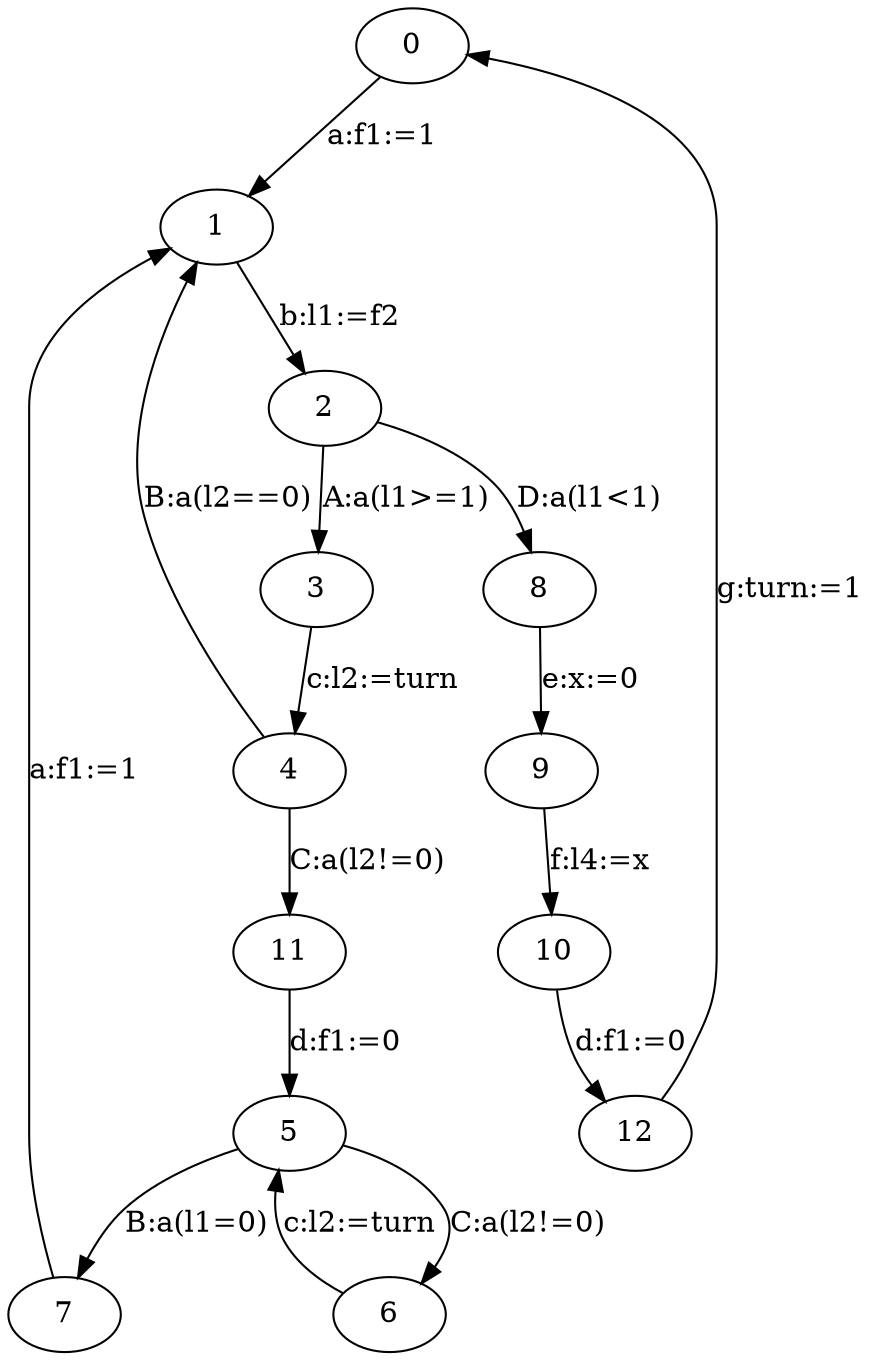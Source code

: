 digraph "unnamed" {
"0" [
fixedsize="false",
label="0",
regular="false",
];
"1" [
fixedsize="false",
label="1",
regular="false",
];
"2" [
fixedsize="false",
label="2",
regular="false",
];
"3" [
fixedsize="false",
label="3",
regular="false",
];
"4" [
fixedsize="false",
label="4",
regular="false",
];
"5" [
fixedsize="false",
label="5",
regular="false",
];
"6" [
fixedsize="false",
label="6",
regular="false",
];
"7" [
fixedsize="false",
label="7",
regular="false",
];
"0" -> "1" [
constraint="true",
decorate="false",
label="a:f1:=1",
labelfloat="false",
];
"1" -> "2" [
constraint="true",
decorate="false",
label="b:l1:=f2",
labelfloat="false",
];
"2" -> "3" [
constraint="true",
decorate="false",
label="A:a(l1>=1)",
labelfloat="false",
];
"3" -> "4" [
constraint="true",
decorate="false",
label="c:l2:=turn",
labelfloat="false",
];
"4" -> "1" [
constraint="true",
decorate="false",
label="B:a(l2==0)",
labelfloat="false",
];
"7" -> "1" [
constraint="true",
decorate="false",
label="a:f1:=1",
labelfloat="false",
];
"8" [
fixedsize="false",
label="8",
regular="false",
];
"9" [
fixedsize="false",
label="9",
regular="false",
];
"10" [
fixedsize="false",
label="10",
regular="false",
];
"2" -> "8" [
constraint="true",
decorate="false",
label="D:a(l1<1)",
labelfloat="false",
];
"8" -> "9" [
constraint="true",
decorate="false",
label="e:x:=0",
labelfloat="false",
];
"9" -> "10" [
constraint="true",
decorate="false",
label="f:l4:=x",
labelfloat="false",
];
"11" [
fixedsize="false",
label="11",
regular="false",
];
"4" -> "11" [
constraint="true",
decorate="false",
label="C:a(l2!=0)",
labelfloat="false",
];
"11" -> "5" [
constraint="true",
decorate="false",
label="d:f1:=0",
labelfloat="false",
];
"12" [
fixedsize="false",
label="12",
regular="false",
];
"10" -> "12" [
constraint="true",
decorate="false",
label="d:f1:=0",
labelfloat="false",
];
"12" -> "0" [
constraint="true",
decorate="false",
label="g:turn:=1",
labelfloat="false",
];
"5" -> "7" [
constraint="true",
decorate="false",
label="B:a(l1=0)",
labelfloat="false",
];
"5" -> "6" [
constraint="true",
decorate="false",
label="C:a(l2!=0)",
labelfloat="false",
];
"6" -> "5" [
constraint="true",
decorate="false",
label="c:l2:=turn",
labelfloat="false",
];
}
